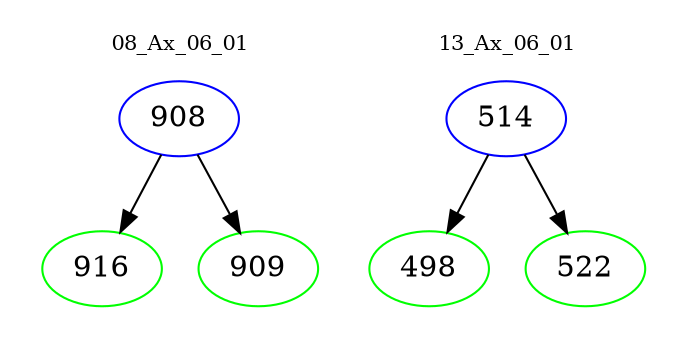 digraph{
subgraph cluster_0 {
color = white
label = "08_Ax_06_01";
fontsize=10;
T0_908 [label="908", color="blue"]
T0_908 -> T0_916 [color="black"]
T0_916 [label="916", color="green"]
T0_908 -> T0_909 [color="black"]
T0_909 [label="909", color="green"]
}
subgraph cluster_1 {
color = white
label = "13_Ax_06_01";
fontsize=10;
T1_514 [label="514", color="blue"]
T1_514 -> T1_498 [color="black"]
T1_498 [label="498", color="green"]
T1_514 -> T1_522 [color="black"]
T1_522 [label="522", color="green"]
}
}
